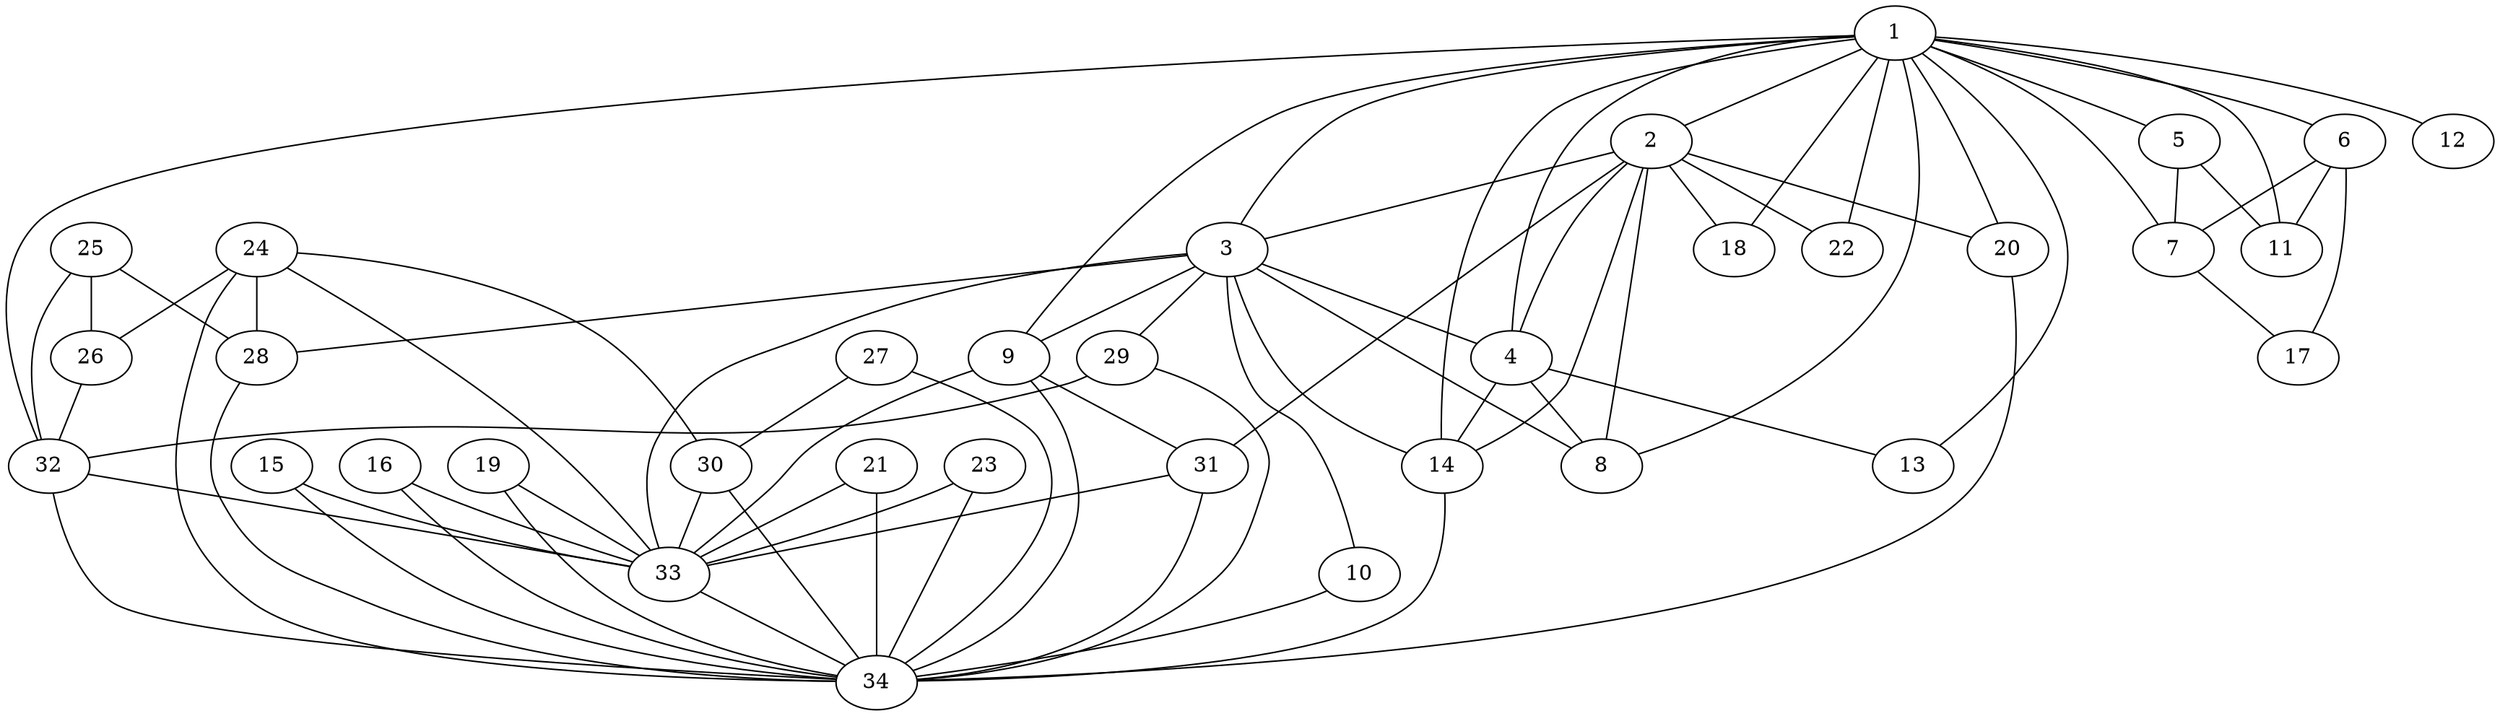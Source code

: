 strict graph  {
	1	 [id=1];
	32	 [id=32];
	1 -- 32;
	2	 [id=2];
	1 -- 2;
	3	 [id=3];
	1 -- 3;
	4	 [id=4];
	1 -- 4;
	5	 [id=5];
	1 -- 5;
	6	 [id=6];
	1 -- 6;
	7	 [id=7];
	1 -- 7;
	8	 [id=8];
	1 -- 8;
	9	 [id=9];
	1 -- 9;
	11	 [id=11];
	1 -- 11;
	12	 [id=12];
	1 -- 12;
	13	 [id=13];
	1 -- 13;
	14	 [id=14];
	1 -- 14;
	18	 [id=18];
	1 -- 18;
	20	 [id=20];
	1 -- 20;
	22	 [id=22];
	1 -- 22;
	2 -- 3;
	2 -- 4;
	2 -- 8;
	2 -- 14;
	2 -- 18;
	2 -- 20;
	2 -- 22;
	31	 [id=31];
	2 -- 31;
	3 -- 4;
	33	 [id=33];
	3 -- 33;
	3 -- 8;
	3 -- 9;
	10	 [id=10];
	3 -- 10;
	3 -- 14;
	28	 [id=28];
	3 -- 28;
	29	 [id=29];
	3 -- 29;
	4 -- 8;
	4 -- 13;
	4 -- 14;
	5 -- 11;
	5 -- 7;
	6 -- 7;
	6 -- 11;
	17	 [id=17];
	6 -- 17;
	7 -- 17;
	9 -- 31;
	34	 [id=34];
	9 -- 34;
	9 -- 33;
	10 -- 34;
	14 -- 34;
	15	 [id=15];
	15 -- 33;
	15 -- 34;
	16	 [id=16];
	16 -- 33;
	16 -- 34;
	19	 [id=19];
	19 -- 33;
	19 -- 34;
	20 -- 34;
	21	 [id=21];
	21 -- 33;
	21 -- 34;
	23	 [id=23];
	23 -- 33;
	23 -- 34;
	24	 [id=24];
	24 -- 33;
	26	 [id=26];
	24 -- 26;
	24 -- 28;
	24 -- 34;
	30	 [id=30];
	24 -- 30;
	25	 [id=25];
	25 -- 32;
	25 -- 26;
	25 -- 28;
	26 -- 32;
	27	 [id=27];
	27 -- 34;
	27 -- 30;
	28 -- 34;
	29 -- 32;
	29 -- 34;
	30 -- 33;
	30 -- 34;
	31 -- 34;
	31 -- 33;
	32 -- 33;
	32 -- 34;
	33 -- 34;
}
